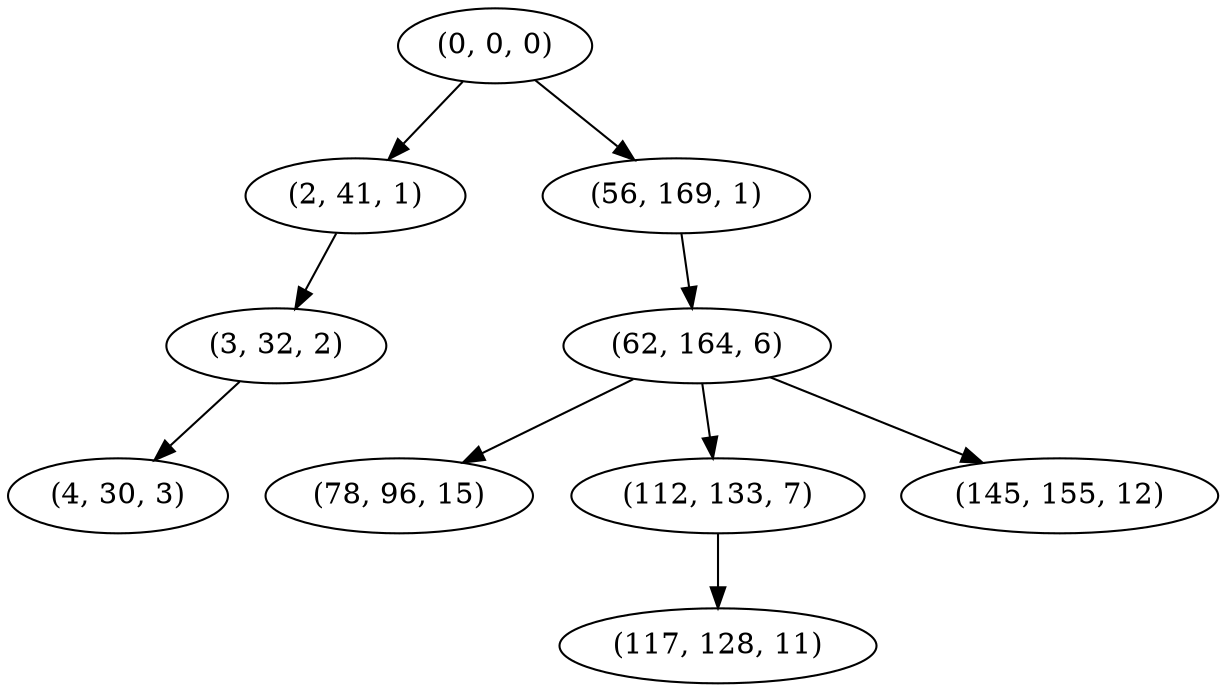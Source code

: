 digraph tree {
    "(0, 0, 0)";
    "(2, 41, 1)";
    "(3, 32, 2)";
    "(4, 30, 3)";
    "(56, 169, 1)";
    "(62, 164, 6)";
    "(78, 96, 15)";
    "(112, 133, 7)";
    "(117, 128, 11)";
    "(145, 155, 12)";
    "(0, 0, 0)" -> "(2, 41, 1)";
    "(0, 0, 0)" -> "(56, 169, 1)";
    "(2, 41, 1)" -> "(3, 32, 2)";
    "(3, 32, 2)" -> "(4, 30, 3)";
    "(56, 169, 1)" -> "(62, 164, 6)";
    "(62, 164, 6)" -> "(78, 96, 15)";
    "(62, 164, 6)" -> "(112, 133, 7)";
    "(62, 164, 6)" -> "(145, 155, 12)";
    "(112, 133, 7)" -> "(117, 128, 11)";
}
